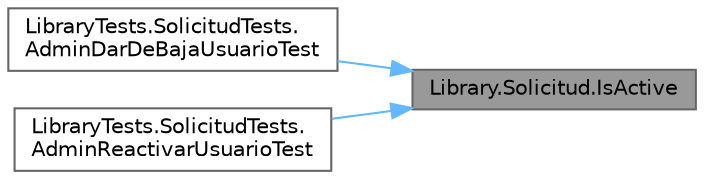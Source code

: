 digraph "Library.Solicitud.IsActive"
{
 // INTERACTIVE_SVG=YES
 // LATEX_PDF_SIZE
  bgcolor="transparent";
  edge [fontname=Helvetica,fontsize=10,labelfontname=Helvetica,labelfontsize=10];
  node [fontname=Helvetica,fontsize=10,shape=box,height=0.2,width=0.4];
  rankdir="RL";
  Node1 [label="Library.Solicitud.IsActive",height=0.2,width=0.4,color="gray40", fillcolor="grey60", style="filled", fontcolor="black",tooltip="Método para conocer si una solicitud está activa."];
  Node1 -> Node2 [dir="back",color="steelblue1",style="solid"];
  Node2 [label="LibraryTests.SolicitudTests.\lAdminDarDeBajaUsuarioTest",height=0.2,width=0.4,color="grey40", fillcolor="white", style="filled",URL="$classLibraryTests_1_1SolicitudTests.html#afd9b92a4a42cc3b74d347f31b5eb5189",tooltip="Test para cuando se da de baja una solicitud"];
  Node1 -> Node3 [dir="back",color="steelblue1",style="solid"];
  Node3 [label="LibraryTests.SolicitudTests.\lAdminReactivarUsuarioTest",height=0.2,width=0.4,color="grey40", fillcolor="white", style="filled",URL="$classLibraryTests_1_1SolicitudTests.html#ac50cc59bd14cff3b2fc90dcb9a809990",tooltip="Test para cuando un administrador reactiva una solicitud"];
}
